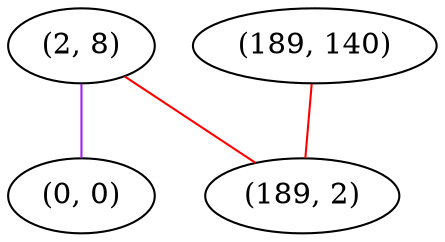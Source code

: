graph "" {
"(2, 8)";
"(189, 140)";
"(0, 0)";
"(189, 2)";
"(2, 8)" -- "(0, 0)"  [color=purple, key=0, weight=4];
"(2, 8)" -- "(189, 2)"  [color=red, key=0, weight=1];
"(189, 140)" -- "(189, 2)"  [color=red, key=0, weight=1];
}
